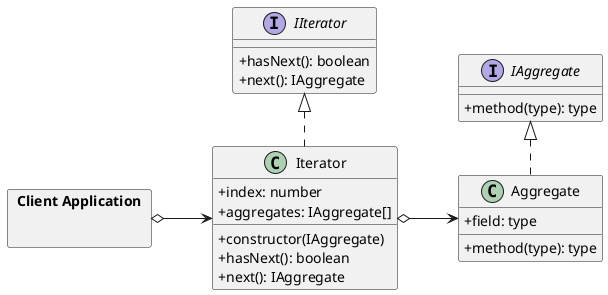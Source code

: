 @startuml

left to right direction

skinparam PackageStyle rectangle
skinparam ClassAttributeIconSize 0

package "Client Application" as ClientApplication {}

interface IIterator {
    + hasNext(): boolean
    + next(): IAggregate
}

class Iterator {
    + index: number
    + aggregates: IAggregate[]
    + constructor(IAggregate)
    + hasNext(): boolean
    + next(): IAggregate
}

ClientApplication o--> Iterator
IIterator <|-[dashed]right- Iterator : \t\t

interface IAggregate {
    + method(type): type
}

class Aggregate {
    + field: type
    + method(type): type
}

Iterator o--> Aggregate
IAggregate <|-[dashed]right- Aggregate : \t\t